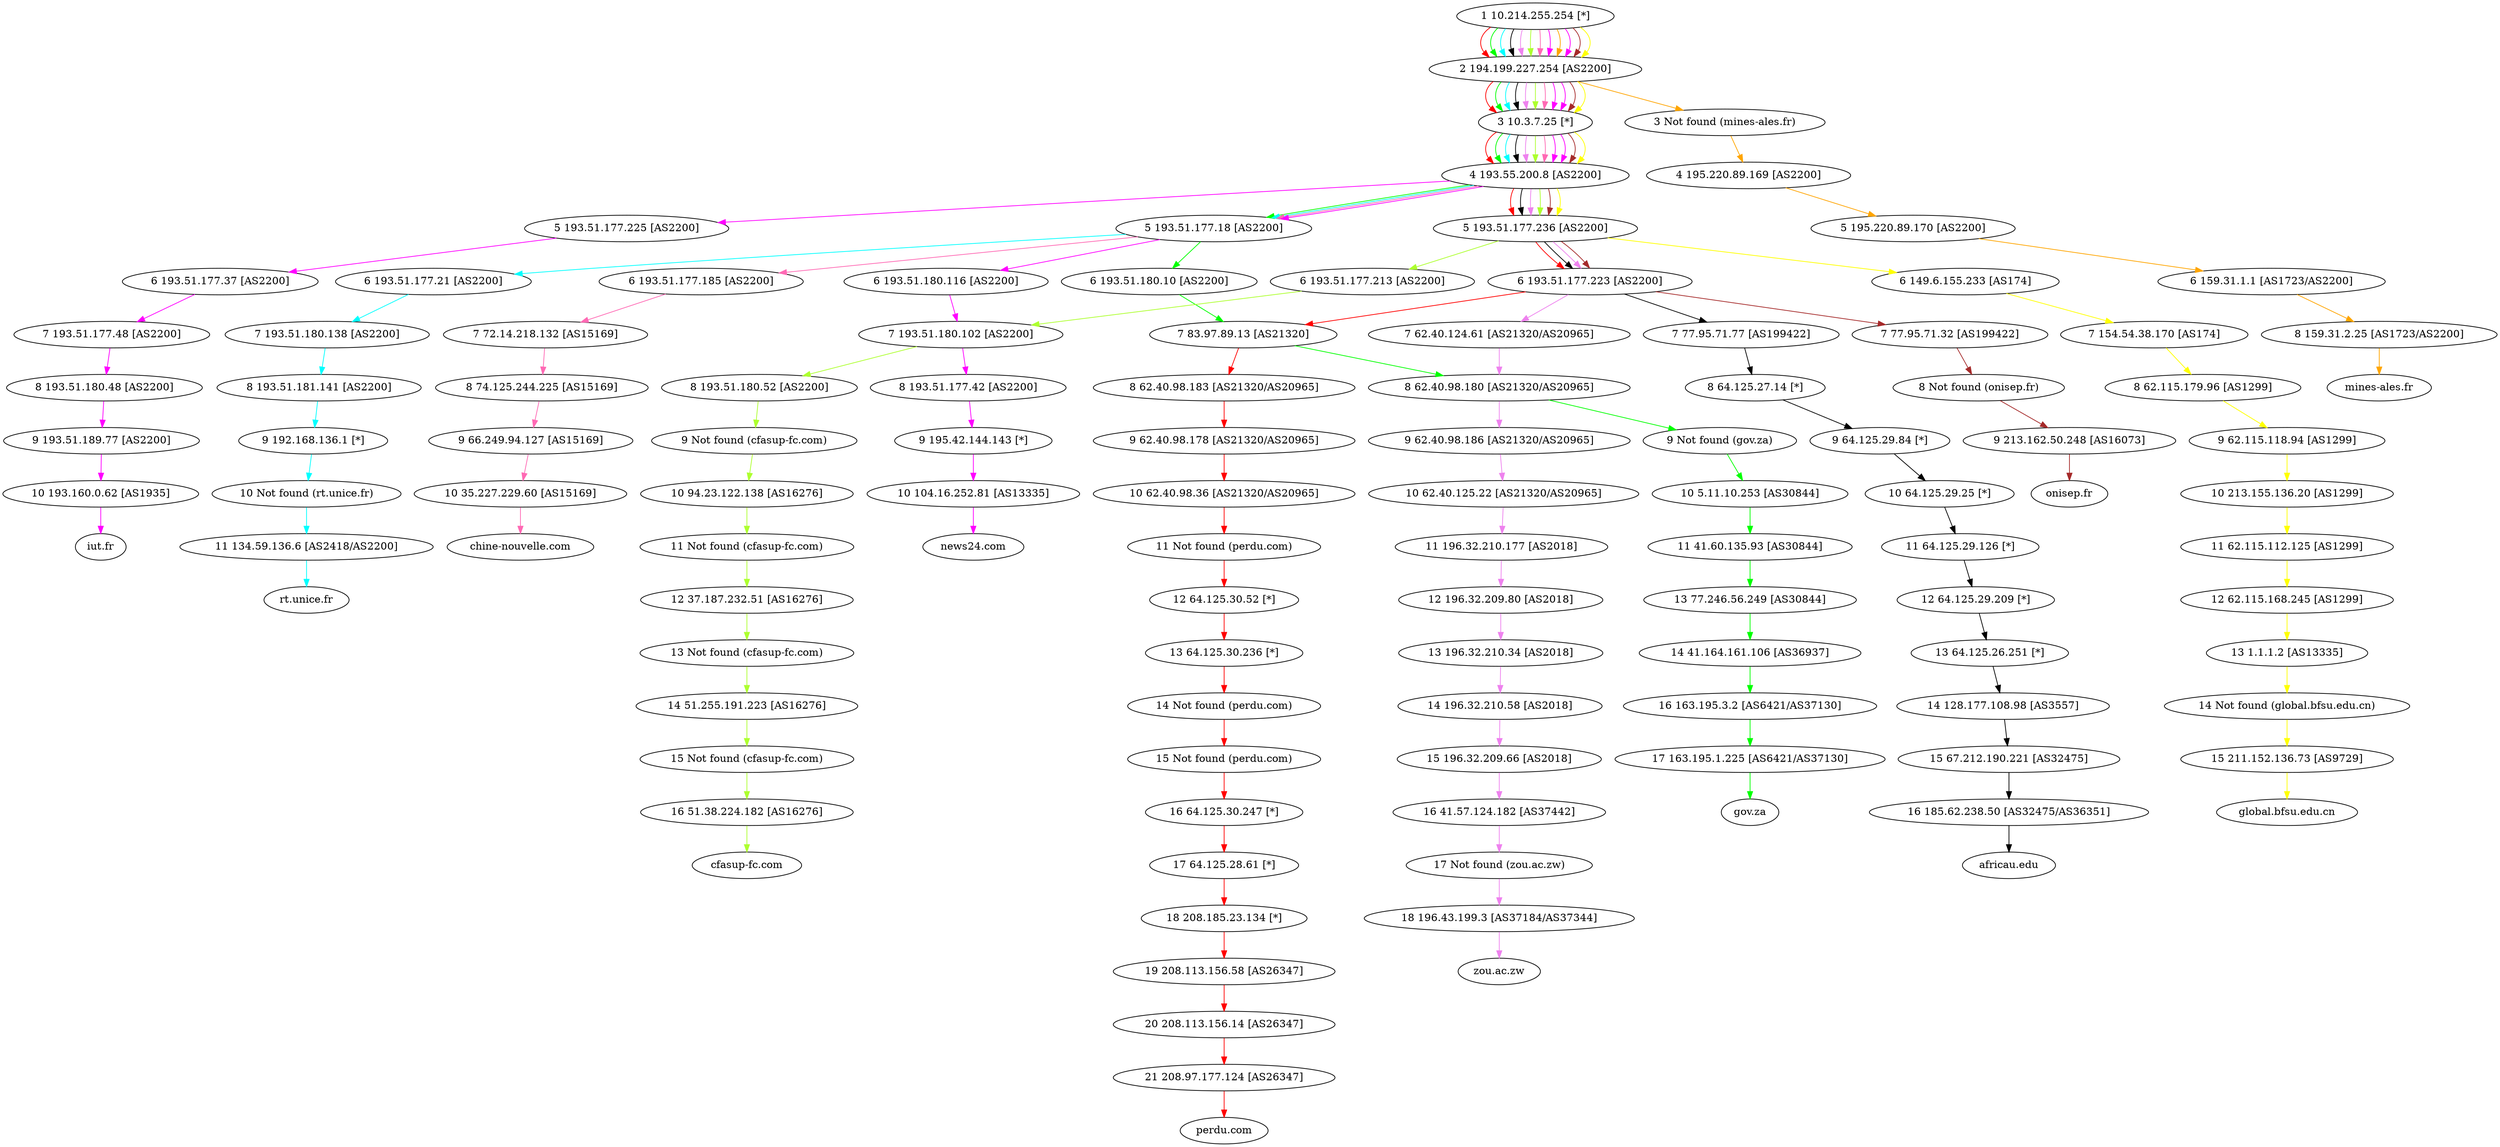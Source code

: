 digraph traceroute { 
 "1 10.214.255.254 [*]"  ->  "2 194.199.227.254 [AS2200]"  ->  "3 10.3.7.25 [*]"  ->  "4 193.55.200.8 [AS2200]"  ->  "5 193.51.177.236 [AS2200]"  ->  "6 193.51.177.223 [AS2200]"  ->  "7 83.97.89.13 [AS21320]"  ->  "8 62.40.98.183 [AS21320/AS20965]"  ->  "9 62.40.98.178 [AS21320/AS20965]"  ->  "10 62.40.98.36 [AS21320/AS20965]" ->"11 Not found (perdu.com)" ->  "12 64.125.30.52 [*]"  ->  "13 64.125.30.236 [*]" ->"14 Not found (perdu.com)"->"15 Not found (perdu.com)" ->  "16 64.125.30.247 [*]"  ->  "17 64.125.28.61 [*]"  ->  "18 208.185.23.134 [*]"  ->  "19 208.113.156.58 [AS26347]"  ->  "20 208.113.156.14 [AS26347]"  ->  "21 208.97.177.124 [AS26347]" -> "perdu.com" [color=red];
 "1 10.214.255.254 [*]"  ->  "2 194.199.227.254 [AS2200]"  ->  "3 10.3.7.25 [*]"  ->  "4 193.55.200.8 [AS2200]"  ->  "5 193.51.177.18 [AS2200]"  ->  "6 193.51.180.10 [AS2200]"  ->  "7 83.97.89.13 [AS21320]"  ->  "8 62.40.98.180 [AS21320/AS20965]" ->"9 Not found (gov.za)" ->  "10 5.11.10.253 [AS30844]"  ->  "11 41.60.135.93 [AS30844]"  ->  "13 77.246.56.249 [AS30844]"  ->  "14 41.164.161.106 [AS36937]"  ->  "16 163.195.3.2 [AS6421/AS37130]"  ->  "17 163.195.1.225 [AS6421/AS37130]" -> "gov.za" [color=green];
 "1 10.214.255.254 [*]"  ->  "2 194.199.227.254 [AS2200]"  ->  "3 10.3.7.25 [*]"  ->  "4 193.55.200.8 [AS2200]"  ->  "5 193.51.177.18 [AS2200]"  ->  "6 193.51.177.21 [AS2200]"  ->  "7 193.51.180.138 [AS2200]"  ->  "8 193.51.181.141 [AS2200]"  ->  "9 192.168.136.1 [*]" ->"10 Not found (rt.unice.fr)" ->  "11 134.59.136.6 [AS2418/AS2200]" -> "rt.unice.fr" [color=cyan];
 "1 10.214.255.254 [*]"  ->  "2 194.199.227.254 [AS2200]"  ->  "3 10.3.7.25 [*]"  ->  "4 193.55.200.8 [AS2200]"  ->  "5 193.51.177.236 [AS2200]"  ->  "6 193.51.177.223 [AS2200]"  ->  "7 77.95.71.77 [AS199422]"  ->  "8 64.125.27.14 [*]"  ->  "9 64.125.29.84 [*]"  ->  "10 64.125.29.25 [*]"  ->  "11 64.125.29.126 [*]"  ->  "12 64.125.29.209 [*]"  ->  "13 64.125.26.251 [*]"  ->  "14 128.177.108.98 [AS3557]"  ->  "15 67.212.190.221 [AS32475]"  ->  "16 185.62.238.50 [AS32475/AS36351]" -> "africau.edu" [color=black];
 "1 10.214.255.254 [*]"  ->  "2 194.199.227.254 [AS2200]"  ->  "3 10.3.7.25 [*]"  ->  "4 193.55.200.8 [AS2200]"  ->  "5 193.51.177.236 [AS2200]"  ->  "6 193.51.177.223 [AS2200]"  ->  "7 62.40.124.61 [AS21320/AS20965]"  ->  "8 62.40.98.180 [AS21320/AS20965]"  ->  "9 62.40.98.186 [AS21320/AS20965]"  ->  "10 62.40.125.22 [AS21320/AS20965]"  ->  "11 196.32.210.177 [AS2018]"  ->  "12 196.32.209.80 [AS2018]"  ->  "13 196.32.210.34 [AS2018]"  ->  "14 196.32.210.58 [AS2018]"  ->  "15 196.32.209.66 [AS2018]"  ->  "16 41.57.124.182 [AS37442]" ->"17 Not found (zou.ac.zw)" ->  "18 196.43.199.3 [AS37184/AS37344]" -> "zou.ac.zw" [color=violet];
 "1 10.214.255.254 [*]"  ->  "2 194.199.227.254 [AS2200]"  ->  "3 10.3.7.25 [*]"  ->  "4 193.55.200.8 [AS2200]"  ->  "5 193.51.177.236 [AS2200]"  ->  "6 193.51.177.213 [AS2200]"  ->  "7 193.51.180.102 [AS2200]"  ->  "8 193.51.180.52 [AS2200]" ->"9 Not found (cfasup-fc.com)" ->  "10 94.23.122.138 [AS16276]" ->"11 Not found (cfasup-fc.com)" ->  "12 37.187.232.51 [AS16276]" ->"13 Not found (cfasup-fc.com)" ->  "14 51.255.191.223 [AS16276]" ->"15 Not found (cfasup-fc.com)" ->  "16 51.38.224.182 [AS16276]" -> "cfasup-fc.com" [color=greenyellow];
 "1 10.214.255.254 [*]"  ->  "2 194.199.227.254 [AS2200]"  ->  "3 10.3.7.25 [*]"  ->  "4 193.55.200.8 [AS2200]"  ->  "5 193.51.177.18 [AS2200]"  ->  "6 193.51.177.185 [AS2200]"  ->  "7 72.14.218.132 [AS15169]"  ->  "8 74.125.244.225 [AS15169]"  ->  "9 66.249.94.127 [AS15169]"  ->  "10 35.227.229.60 [AS15169]" -> "chine-nouvelle.com" [color=hotpink];
 "1 10.214.255.254 [*]"  ->  "2 194.199.227.254 [AS2200]"  ->  "3 10.3.7.25 [*]"  ->  "4 193.55.200.8 [AS2200]"  ->  "5 193.51.177.18 [AS2200]"  ->  "6 193.51.180.116 [AS2200]"  ->  "7 193.51.180.102 [AS2200]"  ->  "8 193.51.177.42 [AS2200]"  ->  "9 195.42.144.143 [*]"  ->  "10 104.16.252.81 [AS13335]" -> "news24.com" [color=magenta];
 "1 10.214.255.254 [*]"  ->  "2 194.199.227.254 [AS2200]" ->"3 Not found (mines-ales.fr)" ->  "4 195.220.89.169 [AS2200]"  ->  "5 195.220.89.170 [AS2200]"  ->  "6 159.31.1.1 [AS1723/AS2200]"  ->  "8 159.31.2.25 [AS1723/AS2200]" -> "mines-ales.fr" [color=orange];
 "1 10.214.255.254 [*]"  ->  "2 194.199.227.254 [AS2200]"  ->  "3 10.3.7.25 [*]"  ->  "4 193.55.200.8 [AS2200]"  ->  "5 193.51.177.225 [AS2200]"  ->  "6 193.51.177.37 [AS2200]"  ->  "7 193.51.177.48 [AS2200]"  ->  "8 193.51.180.48 [AS2200]"  ->  "9 193.51.189.77 [AS2200]"  ->  "10 193.160.0.62 [AS1935]" -> "iut.fr" [color=fuchsia];
 "1 10.214.255.254 [*]"  ->  "2 194.199.227.254 [AS2200]"  ->  "3 10.3.7.25 [*]"  ->  "4 193.55.200.8 [AS2200]"  ->  "5 193.51.177.236 [AS2200]"  ->  "6 193.51.177.223 [AS2200]"  ->  "7 77.95.71.32 [AS199422]" ->"8 Not found (onisep.fr)" ->  "9 213.162.50.248 [AS16073]" -> "onisep.fr" [color=brown];
 "1 10.214.255.254 [*]"  ->  "2 194.199.227.254 [AS2200]"  ->  "3 10.3.7.25 [*]"  ->  "4 193.55.200.8 [AS2200]"  ->  "5 193.51.177.236 [AS2200]"  ->  "6 149.6.155.233 [AS174]"  ->  "7 154.54.38.170 [AS174]"  ->  "8 62.115.179.96 [AS1299]"  ->  "9 62.115.118.94 [AS1299]"  ->  "10 213.155.136.20 [AS1299]"  ->  "11 62.115.112.125 [AS1299]"  ->  "12 62.115.168.245 [AS1299]"  ->  "13 1.1.1.2 [AS13335]" ->"14 Not found (global.bfsu.edu.cn)" ->  "15 211.152.136.73 [AS9729]" -> "global.bfsu.edu.cn" [color=yellow];
}
